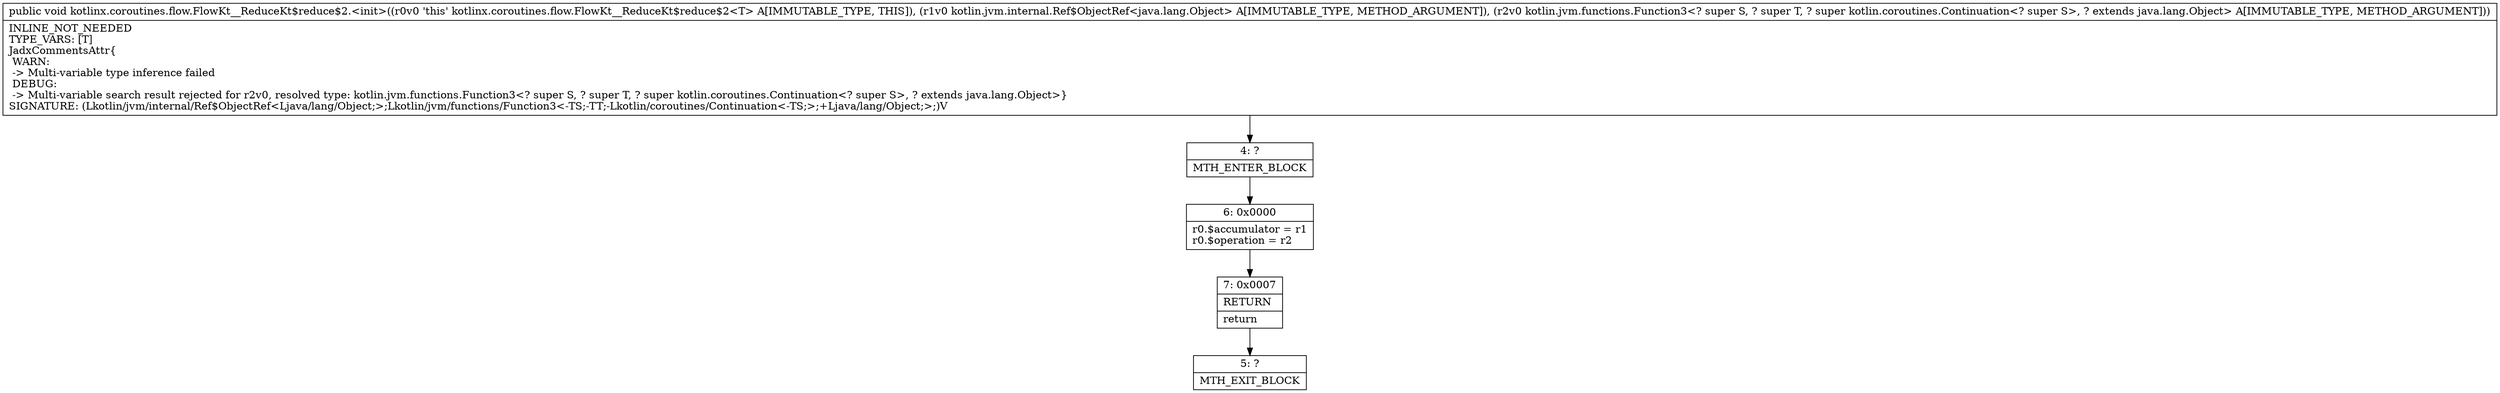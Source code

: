 digraph "CFG forkotlinx.coroutines.flow.FlowKt__ReduceKt$reduce$2.\<init\>(Lkotlin\/jvm\/internal\/Ref$ObjectRef;Lkotlin\/jvm\/functions\/Function3;)V" {
Node_4 [shape=record,label="{4\:\ ?|MTH_ENTER_BLOCK\l}"];
Node_6 [shape=record,label="{6\:\ 0x0000|r0.$accumulator = r1\lr0.$operation = r2\l}"];
Node_7 [shape=record,label="{7\:\ 0x0007|RETURN\l|return\l}"];
Node_5 [shape=record,label="{5\:\ ?|MTH_EXIT_BLOCK\l}"];
MethodNode[shape=record,label="{public void kotlinx.coroutines.flow.FlowKt__ReduceKt$reduce$2.\<init\>((r0v0 'this' kotlinx.coroutines.flow.FlowKt__ReduceKt$reduce$2\<T\> A[IMMUTABLE_TYPE, THIS]), (r1v0 kotlin.jvm.internal.Ref$ObjectRef\<java.lang.Object\> A[IMMUTABLE_TYPE, METHOD_ARGUMENT]), (r2v0 kotlin.jvm.functions.Function3\<? super S, ? super T, ? super kotlin.coroutines.Continuation\<? super S\>, ? extends java.lang.Object\> A[IMMUTABLE_TYPE, METHOD_ARGUMENT]))  | INLINE_NOT_NEEDED\lTYPE_VARS: [T]\lJadxCommentsAttr\{\l WARN: \l \-\> Multi\-variable type inference failed\l DEBUG: \l \-\> Multi\-variable search result rejected for r2v0, resolved type: kotlin.jvm.functions.Function3\<? super S, ? super T, ? super kotlin.coroutines.Continuation\<? super S\>, ? extends java.lang.Object\>\}\lSIGNATURE: (Lkotlin\/jvm\/internal\/Ref$ObjectRef\<Ljava\/lang\/Object;\>;Lkotlin\/jvm\/functions\/Function3\<\-TS;\-TT;\-Lkotlin\/coroutines\/Continuation\<\-TS;\>;+Ljava\/lang\/Object;\>;)V\l}"];
MethodNode -> Node_4;Node_4 -> Node_6;
Node_6 -> Node_7;
Node_7 -> Node_5;
}

